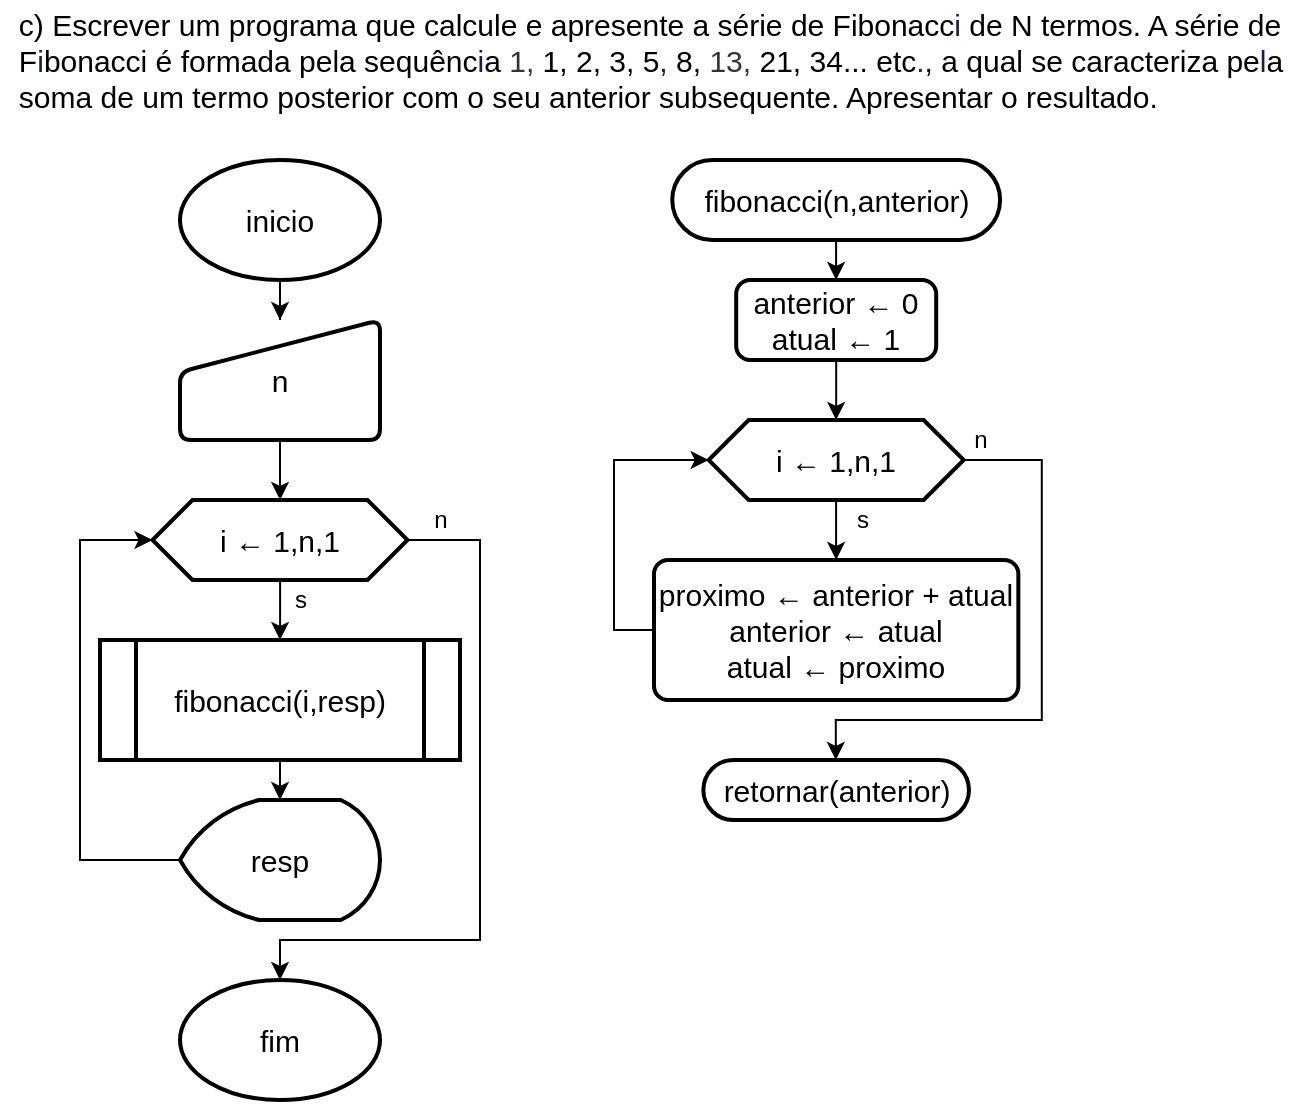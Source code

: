 <mxfile version="19.0.3" type="device"><diagram id="nl5lp9ps92tzF4xCqd-f" name="Página-1"><mxGraphModel dx="1422" dy="865" grid="1" gridSize="10" guides="1" tooltips="1" connect="1" arrows="1" fold="1" page="1" pageScale="1" pageWidth="827" pageHeight="1169" math="0" shadow="0"><root><mxCell id="0"/><mxCell id="1" parent="0"/><mxCell id="S4iYhQy5ibQkIEA6nbbw-1" value="&lt;div style=&quot;text-align: left;&quot;&gt;&lt;span style=&quot;background-color: initial;&quot; class=&quot;fontstyle0&quot;&gt;c) Escrever um programa que calcule e apresente a série de Fibonacc&lt;/span&gt;&lt;span style=&quot;background-color: initial; color: rgb(16, 32, 70);&quot; class=&quot;fontstyle0&quot;&gt;i &lt;/span&gt;&lt;span style=&quot;background-color: initial;&quot; class=&quot;fontstyle0&quot;&gt;de N termos. A série de&lt;/span&gt;&lt;/div&gt;&lt;span class=&quot;fontstyle0&quot; style=&quot;font-size: 15px;&quot;&gt;&lt;div style=&quot;text-align: left;&quot;&gt;&lt;span style=&quot;background-color: initial;&quot; class=&quot;fontstyle0&quot;&gt;F&lt;/span&gt;&lt;span style=&quot;background-color: initial; color: rgb(16, 32, 70);&quot; class=&quot;fontstyle0&quot;&gt;i&lt;/span&gt;&lt;span style=&quot;background-color: initial;&quot; class=&quot;fontstyle0&quot;&gt;bonacci é formada pela sequênc&lt;/span&gt;&lt;span style=&quot;background-color: initial; color: rgb(16, 32, 70);&quot; class=&quot;fontstyle0&quot;&gt;i&lt;/span&gt;&lt;span style=&quot;background-color: initial;&quot; class=&quot;fontstyle0&quot;&gt;a &lt;/span&gt;&lt;span style=&quot;background-color: initial; color: rgb(53, 49, 53);&quot; class=&quot;fontstyle0&quot;&gt;1, &lt;/span&gt;&lt;span style=&quot;background-color: initial;&quot; class=&quot;fontstyle0&quot;&gt;1, 2, 3, 5&lt;/span&gt;&lt;span style=&quot;background-color: initial; color: rgb(16, 32, 70);&quot; class=&quot;fontstyle0&quot;&gt;, &lt;/span&gt;&lt;span style=&quot;background-color: initial;&quot; class=&quot;fontstyle0&quot;&gt;8, &lt;/span&gt;&lt;span style=&quot;background-color: initial; color: rgb(53, 49, 53);&quot; class=&quot;fontstyle0&quot;&gt;13, &lt;/span&gt;&lt;span style=&quot;background-color: initial;&quot; class=&quot;fontstyle0&quot;&gt;21, 34... etc&lt;/span&gt;&lt;span style=&quot;background-color: initial; color: rgb(62, 31, 13);&quot; class=&quot;fontstyle0&quot;&gt;.&lt;/span&gt;&lt;span style=&quot;background-color: initial;&quot; class=&quot;fontstyle0&quot;&gt;, a qual se caracteriza pe&lt;/span&gt;&lt;span style=&quot;background-color: initial; color: rgb(16, 32, 70);&quot; class=&quot;fontstyle0&quot;&gt;l&lt;/span&gt;&lt;span style=&quot;background-color: initial;&quot; class=&quot;fontstyle0&quot;&gt;a&lt;/span&gt;&lt;/div&gt;&lt;/span&gt;&lt;span class=&quot;fontstyle0&quot; style=&quot;font-size: 15px;&quot;&gt;&lt;div style=&quot;text-align: left;&quot;&gt;&lt;span style=&quot;background-color: initial;&quot;&gt;soma de um termo posterior com o seu anterior subsequente. Apresentar o resultado.&lt;/span&gt;&lt;/div&gt;&lt;/span&gt;" style="text;html=1;align=center;verticalAlign=middle;resizable=0;points=[];autosize=1;strokeColor=none;fillColor=none;fontSize=15;" parent="1" vertex="1"><mxGeometry width="650" height="60" as="geometry"/></mxCell><mxCell id="S4iYhQy5ibQkIEA6nbbw-5" value="" style="edgeStyle=orthogonalEdgeStyle;rounded=0;orthogonalLoop=1;jettySize=auto;html=1;fontSize=15;" parent="1" source="S4iYhQy5ibQkIEA6nbbw-2" target="S4iYhQy5ibQkIEA6nbbw-4" edge="1"><mxGeometry relative="1" as="geometry"/></mxCell><mxCell id="S4iYhQy5ibQkIEA6nbbw-2" value="fibonacci(n,anterior)" style="html=1;dashed=0;whitespace=wrap;shape=mxgraph.dfd.start;fontSize=15;strokeWidth=2;" parent="1" vertex="1"><mxGeometry x="336.14" y="80" width="163.9" height="40" as="geometry"/></mxCell><mxCell id="S4iYhQy5ibQkIEA6nbbw-3" value="retornar(anterior)" style="html=1;dashed=0;whitespace=wrap;shape=mxgraph.dfd.start;fontSize=15;strokeWidth=2;" parent="1" vertex="1"><mxGeometry x="351.68" y="380" width="132.81" height="30" as="geometry"/></mxCell><mxCell id="_ZYvtpoqW11iur9qEEdX-14" value="" style="edgeStyle=orthogonalEdgeStyle;rounded=0;orthogonalLoop=1;jettySize=auto;html=1;" edge="1" parent="1" source="S4iYhQy5ibQkIEA6nbbw-4" target="_ZYvtpoqW11iur9qEEdX-13"><mxGeometry relative="1" as="geometry"/></mxCell><mxCell id="S4iYhQy5ibQkIEA6nbbw-4" value="anterior ← 0&lt;br&gt;atual ← 1" style="rounded=1;whiteSpace=wrap;html=1;absoluteArcSize=1;arcSize=14;strokeWidth=2;fontSize=15;" parent="1" vertex="1"><mxGeometry x="368.09" y="140" width="100" height="40" as="geometry"/></mxCell><mxCell id="_ZYvtpoqW11iur9qEEdX-4" value="" style="edgeStyle=orthogonalEdgeStyle;rounded=0;orthogonalLoop=1;jettySize=auto;html=1;" edge="1" parent="1" source="S4iYhQy5ibQkIEA6nbbw-6" target="S4iYhQy5ibQkIEA6nbbw-22"><mxGeometry relative="1" as="geometry"/></mxCell><mxCell id="_ZYvtpoqW11iur9qEEdX-9" style="edgeStyle=orthogonalEdgeStyle;rounded=0;orthogonalLoop=1;jettySize=auto;html=1;exitX=1;exitY=0.5;exitDx=0;exitDy=0;" edge="1" parent="1" source="S4iYhQy5ibQkIEA6nbbw-6" target="S4iYhQy5ibQkIEA6nbbw-18"><mxGeometry relative="1" as="geometry"><Array as="points"><mxPoint x="240" y="270"/><mxPoint x="240" y="470"/><mxPoint x="140" y="470"/></Array></mxGeometry></mxCell><mxCell id="S4iYhQy5ibQkIEA6nbbw-6" value="i ← 1,n,1" style="shape=hexagon;perimeter=hexagonPerimeter2;whiteSpace=wrap;html=1;fixedSize=1;fontSize=15;rounded=1;arcSize=0;strokeWidth=2;" parent="1" vertex="1"><mxGeometry x="76.25" y="250" width="127.5" height="40" as="geometry"/></mxCell><mxCell id="_ZYvtpoqW11iur9qEEdX-16" style="edgeStyle=orthogonalEdgeStyle;rounded=0;orthogonalLoop=1;jettySize=auto;html=1;exitX=0;exitY=0.5;exitDx=0;exitDy=0;entryX=0;entryY=0.5;entryDx=0;entryDy=0;" edge="1" parent="1" source="S4iYhQy5ibQkIEA6nbbw-8" target="_ZYvtpoqW11iur9qEEdX-13"><mxGeometry relative="1" as="geometry"/></mxCell><mxCell id="S4iYhQy5ibQkIEA6nbbw-8" value="proximo ← anterior + atual&lt;br&gt;anterior ← atual&lt;br&gt;atual ← proximo" style="rounded=1;whiteSpace=wrap;html=1;absoluteArcSize=1;arcSize=14;strokeWidth=2;fontSize=15;" parent="1" vertex="1"><mxGeometry x="327" y="280" width="182.18" height="70" as="geometry"/></mxCell><mxCell id="_ZYvtpoqW11iur9qEEdX-8" style="edgeStyle=orthogonalEdgeStyle;rounded=0;orthogonalLoop=1;jettySize=auto;html=1;exitX=0;exitY=0.5;exitDx=0;exitDy=0;exitPerimeter=0;entryX=0;entryY=0.5;entryDx=0;entryDy=0;" edge="1" parent="1" source="S4iYhQy5ibQkIEA6nbbw-11" target="S4iYhQy5ibQkIEA6nbbw-6"><mxGeometry relative="1" as="geometry"><Array as="points"><mxPoint x="40" y="430"/><mxPoint x="40" y="270"/></Array></mxGeometry></mxCell><mxCell id="S4iYhQy5ibQkIEA6nbbw-11" value="resp" style="strokeWidth=2;html=1;shape=mxgraph.flowchart.display;whiteSpace=wrap;fontSize=15;" parent="1" vertex="1"><mxGeometry x="90" y="400" width="100" height="60" as="geometry"/></mxCell><mxCell id="S4iYhQy5ibQkIEA6nbbw-20" value="" style="edgeStyle=orthogonalEdgeStyle;rounded=0;orthogonalLoop=1;jettySize=auto;html=1;fontSize=15;" parent="1" source="S4iYhQy5ibQkIEA6nbbw-17" target="S4iYhQy5ibQkIEA6nbbw-19" edge="1"><mxGeometry relative="1" as="geometry"/></mxCell><mxCell id="S4iYhQy5ibQkIEA6nbbw-17" value="inicio" style="strokeWidth=2;html=1;shape=mxgraph.flowchart.start_1;whiteSpace=wrap;fontSize=15;" parent="1" vertex="1"><mxGeometry x="90" y="80" width="100" height="60" as="geometry"/></mxCell><mxCell id="S4iYhQy5ibQkIEA6nbbw-18" value="fim" style="strokeWidth=2;html=1;shape=mxgraph.flowchart.start_1;whiteSpace=wrap;fontSize=15;" parent="1" vertex="1"><mxGeometry x="90" y="490" width="100" height="60" as="geometry"/></mxCell><mxCell id="_ZYvtpoqW11iur9qEEdX-3" value="" style="edgeStyle=orthogonalEdgeStyle;rounded=0;orthogonalLoop=1;jettySize=auto;html=1;" edge="1" parent="1" source="S4iYhQy5ibQkIEA6nbbw-19" target="S4iYhQy5ibQkIEA6nbbw-6"><mxGeometry relative="1" as="geometry"/></mxCell><mxCell id="S4iYhQy5ibQkIEA6nbbw-19" value="n" style="html=1;strokeWidth=2;shape=manualInput;whiteSpace=wrap;rounded=1;size=26;arcSize=11;fontSize=15;" parent="1" vertex="1"><mxGeometry x="90" y="160" width="100" height="60" as="geometry"/></mxCell><mxCell id="_ZYvtpoqW11iur9qEEdX-7" value="" style="edgeStyle=orthogonalEdgeStyle;rounded=0;orthogonalLoop=1;jettySize=auto;html=1;" edge="1" parent="1" source="S4iYhQy5ibQkIEA6nbbw-22" target="S4iYhQy5ibQkIEA6nbbw-11"><mxGeometry relative="1" as="geometry"/></mxCell><mxCell id="S4iYhQy5ibQkIEA6nbbw-22" value="&lt;span style=&quot;&quot;&gt;fibonacci(i,resp)&lt;/span&gt;" style="shape=process;whiteSpace=wrap;html=1;backgroundOutline=1;fontSize=15;strokeWidth=2;rounded=1;arcSize=0;" parent="1" vertex="1"><mxGeometry x="50" y="320" width="180" height="60" as="geometry"/></mxCell><mxCell id="_ZYvtpoqW11iur9qEEdX-15" value="" style="edgeStyle=orthogonalEdgeStyle;rounded=0;orthogonalLoop=1;jettySize=auto;html=1;" edge="1" parent="1" source="_ZYvtpoqW11iur9qEEdX-13" target="S4iYhQy5ibQkIEA6nbbw-8"><mxGeometry relative="1" as="geometry"/></mxCell><mxCell id="_ZYvtpoqW11iur9qEEdX-18" style="edgeStyle=orthogonalEdgeStyle;rounded=0;orthogonalLoop=1;jettySize=auto;html=1;exitX=1;exitY=0.5;exitDx=0;exitDy=0;" edge="1" parent="1" source="_ZYvtpoqW11iur9qEEdX-13" target="S4iYhQy5ibQkIEA6nbbw-3"><mxGeometry relative="1" as="geometry"><Array as="points"><mxPoint x="520.9" y="230"/><mxPoint x="520.9" y="360"/><mxPoint x="417.9" y="360"/></Array></mxGeometry></mxCell><mxCell id="_ZYvtpoqW11iur9qEEdX-13" value="i ← 1,n,1" style="shape=hexagon;perimeter=hexagonPerimeter2;whiteSpace=wrap;html=1;fixedSize=1;fontSize=15;rounded=1;arcSize=0;strokeWidth=2;" vertex="1" parent="1"><mxGeometry x="354.34" y="210" width="127.5" height="40" as="geometry"/></mxCell><mxCell id="_ZYvtpoqW11iur9qEEdX-17" value="s" style="text;html=1;align=center;verticalAlign=middle;resizable=0;points=[];autosize=1;strokeColor=none;fillColor=none;" vertex="1" parent="1"><mxGeometry x="420.9" y="250" width="20" height="20" as="geometry"/></mxCell><mxCell id="_ZYvtpoqW11iur9qEEdX-19" value="n" style="text;html=1;align=center;verticalAlign=middle;resizable=0;points=[];autosize=1;strokeColor=none;fillColor=none;" vertex="1" parent="1"><mxGeometry x="210" y="250" width="20" height="20" as="geometry"/></mxCell><mxCell id="_ZYvtpoqW11iur9qEEdX-20" value="s" style="text;html=1;align=center;verticalAlign=middle;resizable=0;points=[];autosize=1;strokeColor=none;fillColor=none;" vertex="1" parent="1"><mxGeometry x="140" y="290" width="20" height="20" as="geometry"/></mxCell><mxCell id="_ZYvtpoqW11iur9qEEdX-21" value="n" style="text;html=1;align=center;verticalAlign=middle;resizable=0;points=[];autosize=1;strokeColor=none;fillColor=none;" vertex="1" parent="1"><mxGeometry x="480" y="210" width="20" height="20" as="geometry"/></mxCell></root></mxGraphModel></diagram></mxfile>